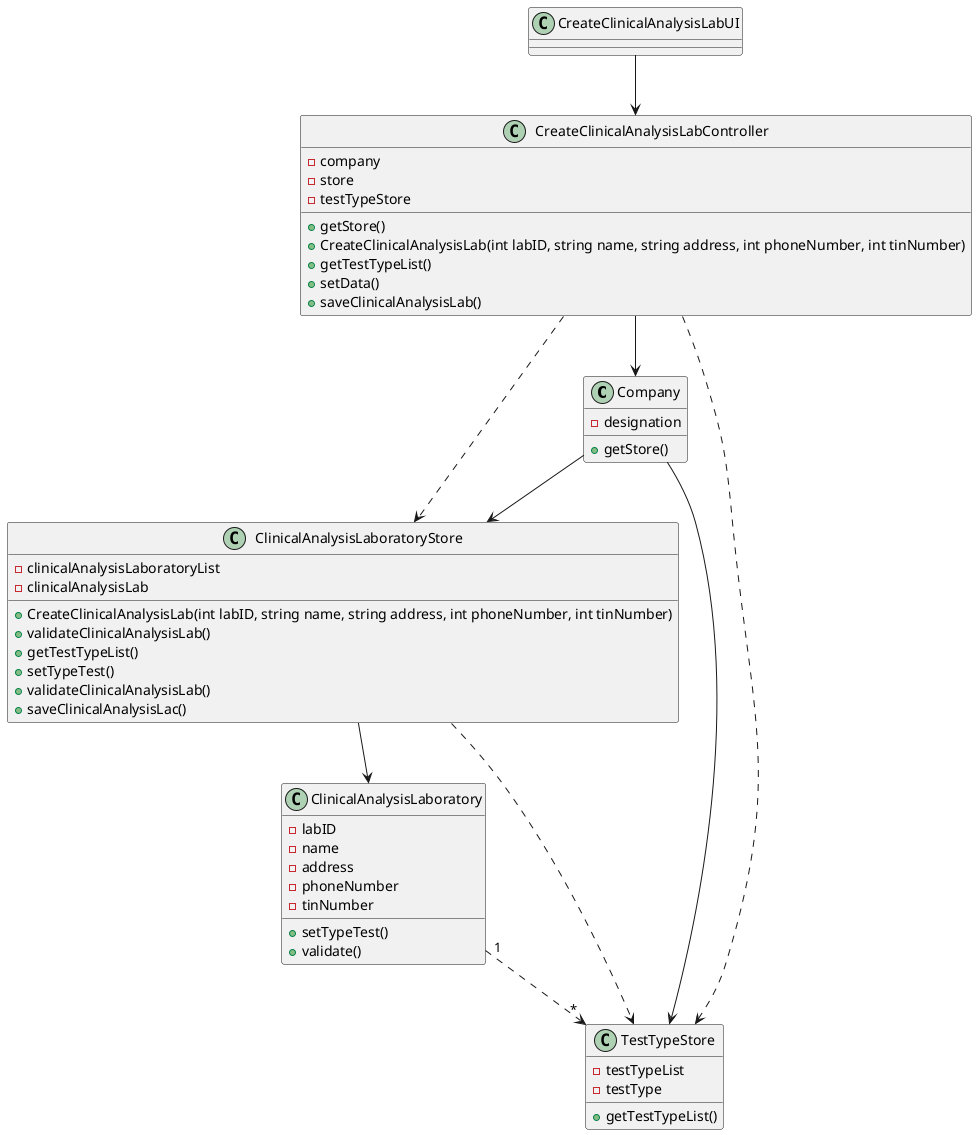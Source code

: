 @startuml

class Company
{
  - designation
  + getStore()
}

class CreateClinicalAnalysisLabUI {
}

class CreateClinicalAnalysisLabController {
    - company
    - store
    - testTypeStore
    + getStore()
    + CreateClinicalAnalysisLab(int labID, string name, string address, int phoneNumber, int tinNumber)
    + getTestTypeList()
    + setData()
    + saveClinicalAnalysisLab()
}

class ClinicalAnalysisLaboratory{
    - labID
    - name
    - address
    - phoneNumber
    - tinNumber
    + setTypeTest()
    + validate()
}

class ClinicalAnalysisLaboratoryStore{
    - clinicalAnalysisLaboratoryList
    - clinicalAnalysisLab
    + CreateClinicalAnalysisLab(int labID, string name, string address, int phoneNumber, int tinNumber)
    + validateClinicalAnalysisLab()
    + getTestTypeList()
    + setTypeTest()
    + validateClinicalAnalysisLab()
    + saveClinicalAnalysisLac()
}

class TestTypeStore{
    - testTypeList
    - testType
    + getTestTypeList()
}

CreateClinicalAnalysisLabUI --> CreateClinicalAnalysisLabController
CreateClinicalAnalysisLabController --> Company
CreateClinicalAnalysisLabController ..> ClinicalAnalysisLaboratoryStore
Company --> ClinicalAnalysisLaboratoryStore
ClinicalAnalysisLaboratoryStore --> ClinicalAnalysisLaboratory
ClinicalAnalysisLaboratoryStore ..> TestTypeStore
Company --> TestTypeStore
CreateClinicalAnalysisLabController ..> TestTypeStore
ClinicalAnalysisLaboratory "1" ..> "*" TestTypeStore

@enduml